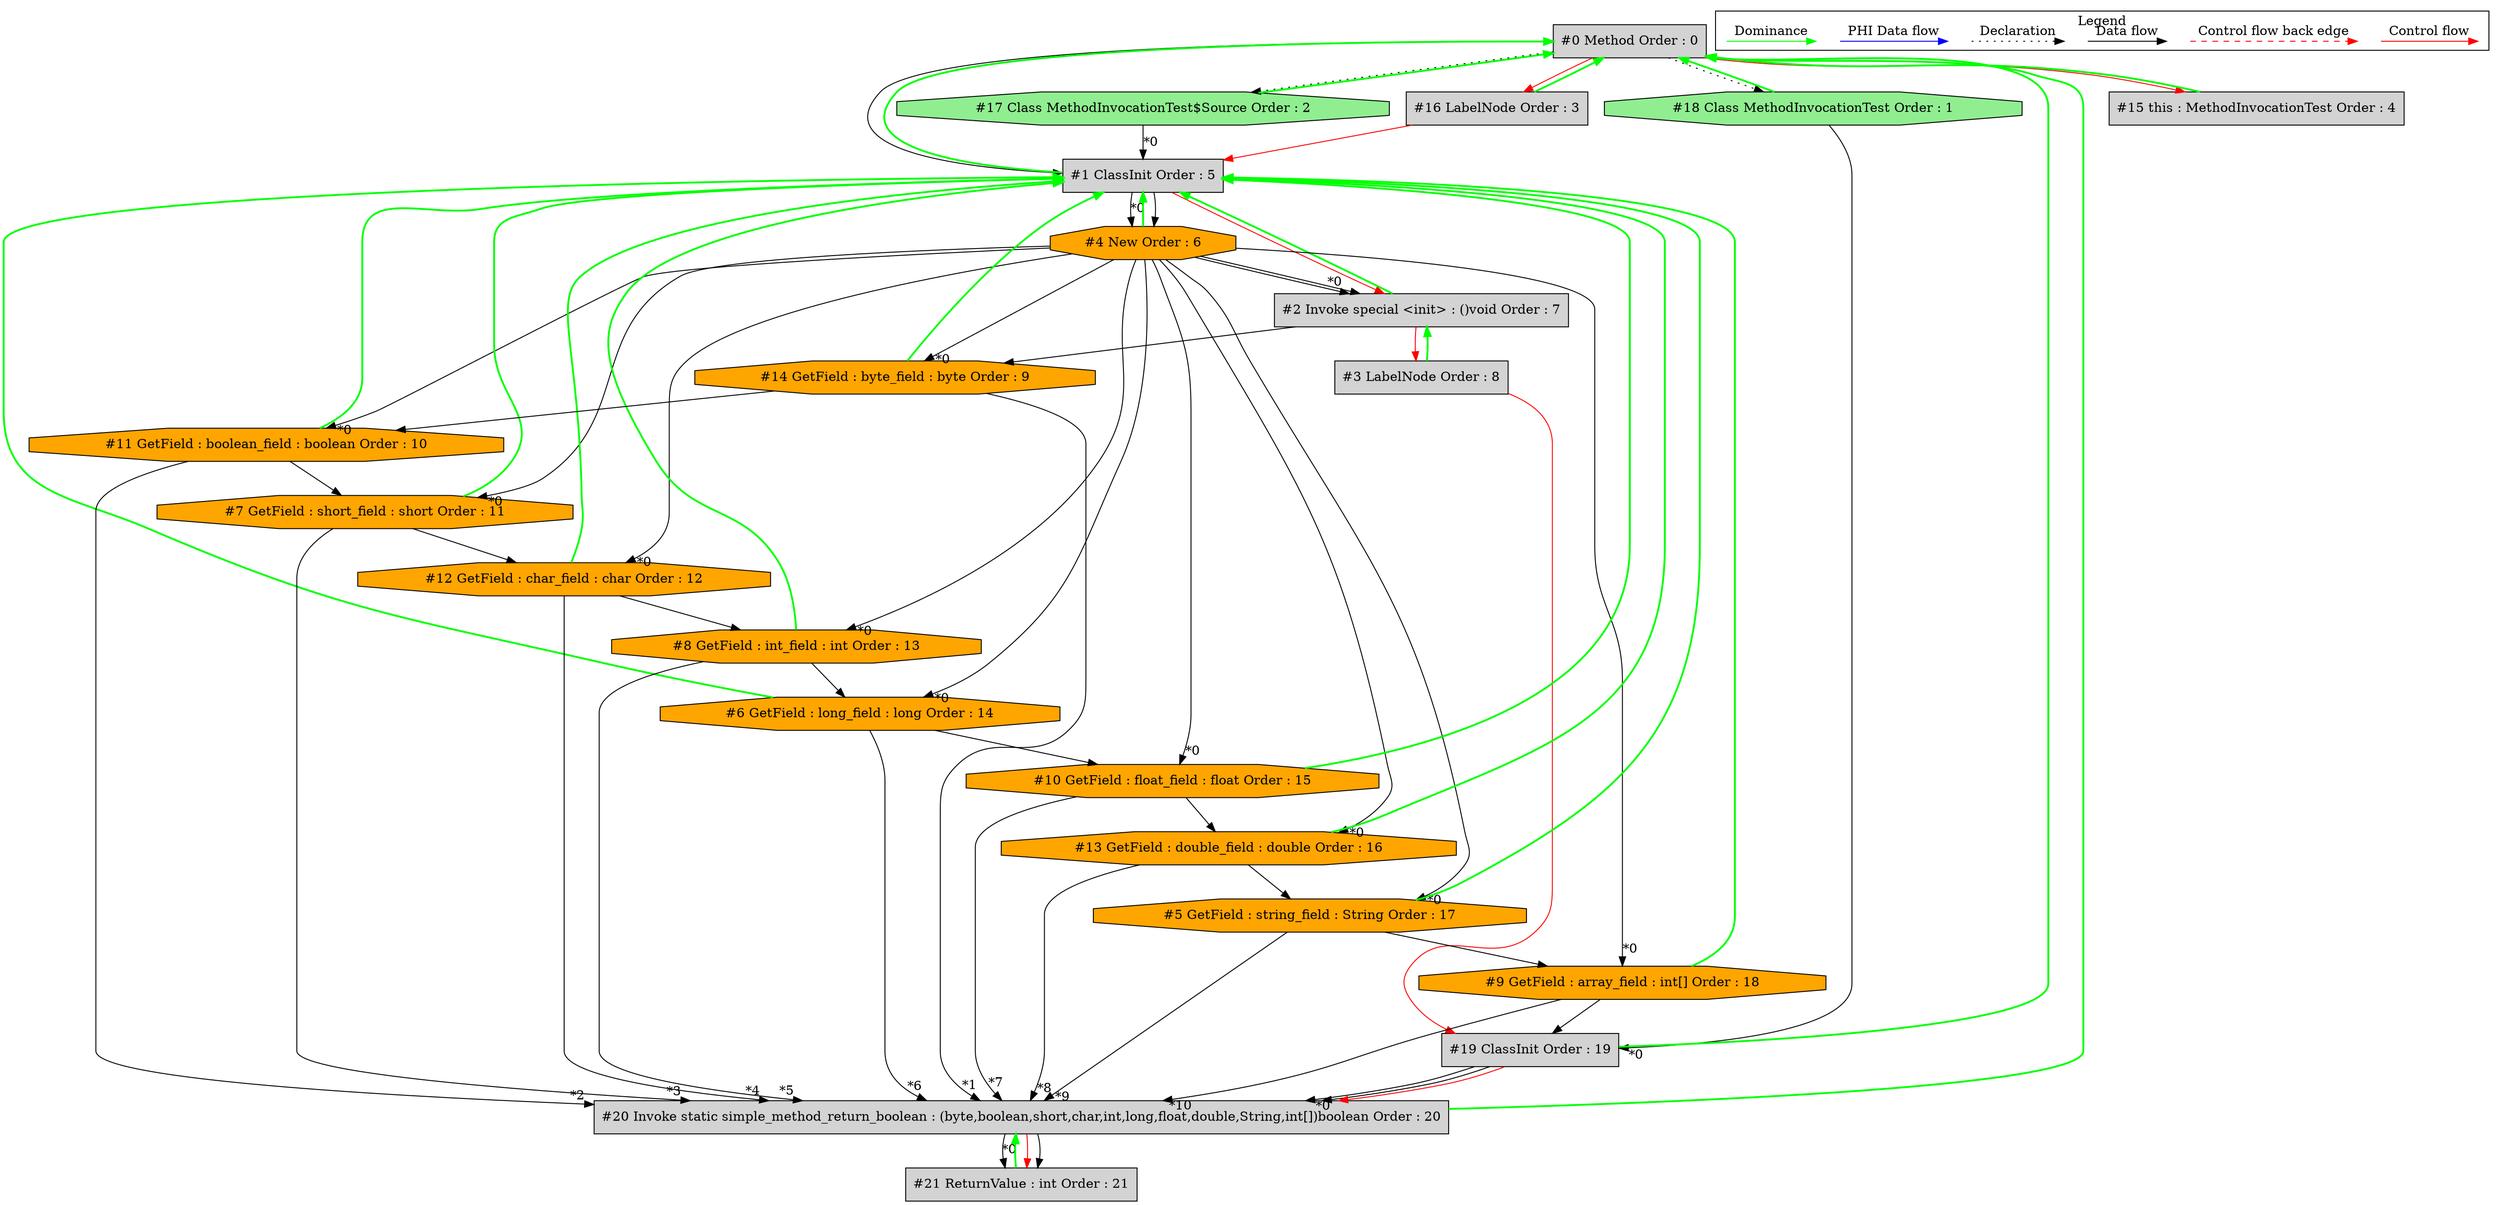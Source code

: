 digraph debugoutput {
 node0[label="#0 Method Order : 0",shape=box, fillcolor=lightgrey, style=filled];
 node1[label="#1 ClassInit Order : 5",shape=box, fillcolor=lightgrey, style=filled];
 node1 -> node0[dir="forward" color="green" penwidth="2"];
 node17 -> node1[headlabel="*0", labeldistance=2];
 node16 -> node1[labeldistance=2, color=red, fontcolor=red];
 node0 -> node1;
 node2[label="#2 Invoke special <init> : ()void Order : 7",shape=box, fillcolor=lightgrey, style=filled];
 node2 -> node1[dir="forward" color="green" penwidth="2"];
 node4 -> node2[headlabel="*0", labeldistance=2];
 node1 -> node2[labeldistance=2, color=red, fontcolor=red];
 node4 -> node2;
 node3[label="#3 LabelNode Order : 8",shape=box, fillcolor=lightgrey, style=filled];
 node3 -> node2[dir="forward" color="green" penwidth="2"];
 node2 -> node3[labeldistance=2, color=red, fontcolor=red];
 node4[label="#4 New Order : 6",shape=octagon, fillcolor=orange, style=filled];
 node4 -> node1[dir="forward" color="green" penwidth="2"];
 node1 -> node4[headlabel="*0", labeldistance=2];
 node1 -> node4;
 node5[label="#5 GetField : string_field : String Order : 17",shape=octagon, fillcolor=orange, style=filled];
 node5 -> node1[dir="forward" color="green" penwidth="2"];
 node4 -> node5[headlabel="*0", labeldistance=2];
 node13 -> node5;
 node6[label="#6 GetField : long_field : long Order : 14",shape=octagon, fillcolor=orange, style=filled];
 node6 -> node1[dir="forward" color="green" penwidth="2"];
 node4 -> node6[headlabel="*0", labeldistance=2];
 node8 -> node6;
 node7[label="#7 GetField : short_field : short Order : 11",shape=octagon, fillcolor=orange, style=filled];
 node7 -> node1[dir="forward" color="green" penwidth="2"];
 node4 -> node7[headlabel="*0", labeldistance=2];
 node11 -> node7;
 node8[label="#8 GetField : int_field : int Order : 13",shape=octagon, fillcolor=orange, style=filled];
 node8 -> node1[dir="forward" color="green" penwidth="2"];
 node4 -> node8[headlabel="*0", labeldistance=2];
 node12 -> node8;
 node9[label="#9 GetField : array_field : int[] Order : 18",shape=octagon, fillcolor=orange, style=filled];
 node9 -> node1[dir="forward" color="green" penwidth="2"];
 node4 -> node9[headlabel="*0", labeldistance=2];
 node5 -> node9;
 node10[label="#10 GetField : float_field : float Order : 15",shape=octagon, fillcolor=orange, style=filled];
 node10 -> node1[dir="forward" color="green" penwidth="2"];
 node4 -> node10[headlabel="*0", labeldistance=2];
 node6 -> node10;
 node11[label="#11 GetField : boolean_field : boolean Order : 10",shape=octagon, fillcolor=orange, style=filled];
 node11 -> node1[dir="forward" color="green" penwidth="2"];
 node4 -> node11[headlabel="*0", labeldistance=2];
 node14 -> node11;
 node12[label="#12 GetField : char_field : char Order : 12",shape=octagon, fillcolor=orange, style=filled];
 node12 -> node1[dir="forward" color="green" penwidth="2"];
 node4 -> node12[headlabel="*0", labeldistance=2];
 node7 -> node12;
 node13[label="#13 GetField : double_field : double Order : 16",shape=octagon, fillcolor=orange, style=filled];
 node13 -> node1[dir="forward" color="green" penwidth="2"];
 node4 -> node13[headlabel="*0", labeldistance=2];
 node10 -> node13;
 node14[label="#14 GetField : byte_field : byte Order : 9",shape=octagon, fillcolor=orange, style=filled];
 node14 -> node1[dir="forward" color="green" penwidth="2"];
 node4 -> node14[headlabel="*0", labeldistance=2];
 node2 -> node14;
 node15[label="#15 this : MethodInvocationTest Order : 4",shape=box, fillcolor=lightgrey, style=filled];
 node15 -> node0[dir="forward" color="green" penwidth="2"];
 node0 -> node15[labeldistance=2, color=red, fontcolor=red];
 node16[label="#16 LabelNode Order : 3",shape=box, fillcolor=lightgrey, style=filled];
 node16 -> node0[dir="forward" color="green" penwidth="2"];
 node0 -> node16[labeldistance=2, color=red, fontcolor=red];
 node17[label="#17 Class MethodInvocationTest$Source Order : 2",shape=octagon, fillcolor=lightgreen, style=filled];
 node17 -> node0[dir="forward" color="green" penwidth="2"];
 node0 -> node17[style=dotted];
 node18[label="#18 Class MethodInvocationTest Order : 1",shape=octagon, fillcolor=lightgreen, style=filled];
 node18 -> node0[dir="forward" color="green" penwidth="2"];
 node0 -> node18[style=dotted];
 node19[label="#19 ClassInit Order : 19",shape=box, fillcolor=lightgrey, style=filled];
 node19 -> node0[dir="forward" color="green" penwidth="2"];
 node18 -> node19[headlabel="*0", labeldistance=2];
 node9 -> node19;
 node3 -> node19[labeldistance=2, color=red, fontcolor=red];
 node20[label="#20 Invoke static simple_method_return_boolean : (byte,boolean,short,char,int,long,float,double,String,int[])boolean Order : 20",shape=box, fillcolor=lightgrey, style=filled];
 node20 -> node0[dir="forward" color="green" penwidth="2"];
 node19 -> node20[headlabel="*0", labeldistance=2];
 node14 -> node20[headlabel="*1", labeldistance=2];
 node11 -> node20[headlabel="*2", labeldistance=2];
 node7 -> node20[headlabel="*3", labeldistance=2];
 node12 -> node20[headlabel="*4", labeldistance=2];
 node8 -> node20[headlabel="*5", labeldistance=2];
 node6 -> node20[headlabel="*6", labeldistance=2];
 node10 -> node20[headlabel="*7", labeldistance=2];
 node13 -> node20[headlabel="*8", labeldistance=2];
 node5 -> node20[headlabel="*9", labeldistance=2];
 node9 -> node20[headlabel="*10", labeldistance=2];
 node19 -> node20;
 node19 -> node20[labeldistance=2, color=red, fontcolor=red];
 node21[label="#21 ReturnValue : int Order : 21",shape=box, fillcolor=lightgrey, style=filled];
 node21 -> node20[dir="forward" color="green" penwidth="2"];
 node20 -> node21[headlabel="*0", labeldistance=2];
 node20 -> node21[labeldistance=2, color=red, fontcolor=red];
 node20 -> node21;
 subgraph cluster_000 {
  label = "Legend";
  node [shape=point]
  {
   rank=same;
   c0 [style = invis];
   c1 [style = invis];
   c2 [style = invis];
   c3 [style = invis];
   d0 [style = invis];
   d1 [style = invis];
   d2 [style = invis];
   d3 [style = invis];
   d4 [style = invis];
   d5 [style = invis];
   d6 [style = invis];
   d7 [style = invis];
  }
  c0 -> c1 [label="Control flow", style=solid, color=red]
  c2 -> c3 [label="Control flow back edge", style=dashed, color=red]
  d0 -> d1 [label="Data flow"]
  d2 -> d3 [label="Declaration", style=dotted]
  d4 -> d5 [label="PHI Data flow", color=blue]
  d6 -> d7 [label="Dominance", color=green]
 }

}
